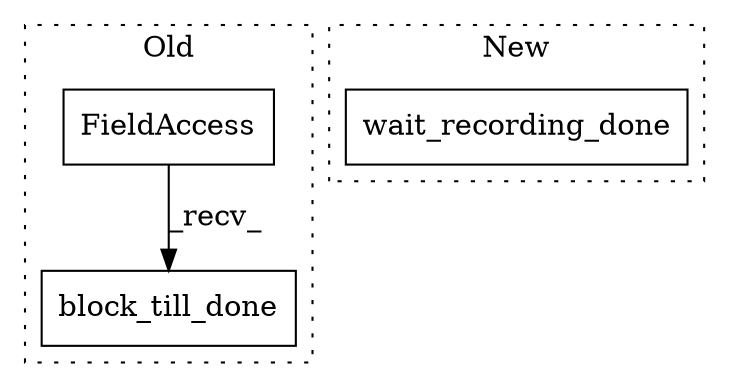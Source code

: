 digraph G {
subgraph cluster0 {
1 [label="block_till_done" a="32" s="2403" l="17" shape="box"];
3 [label="FieldAccess" a="22" s="2384" l="18" shape="box"];
label = "Old";
style="dotted";
}
subgraph cluster1 {
2 [label="wait_recording_done" a="32" s="2937" l="21" shape="box"];
label = "New";
style="dotted";
}
3 -> 1 [label="_recv_"];
}